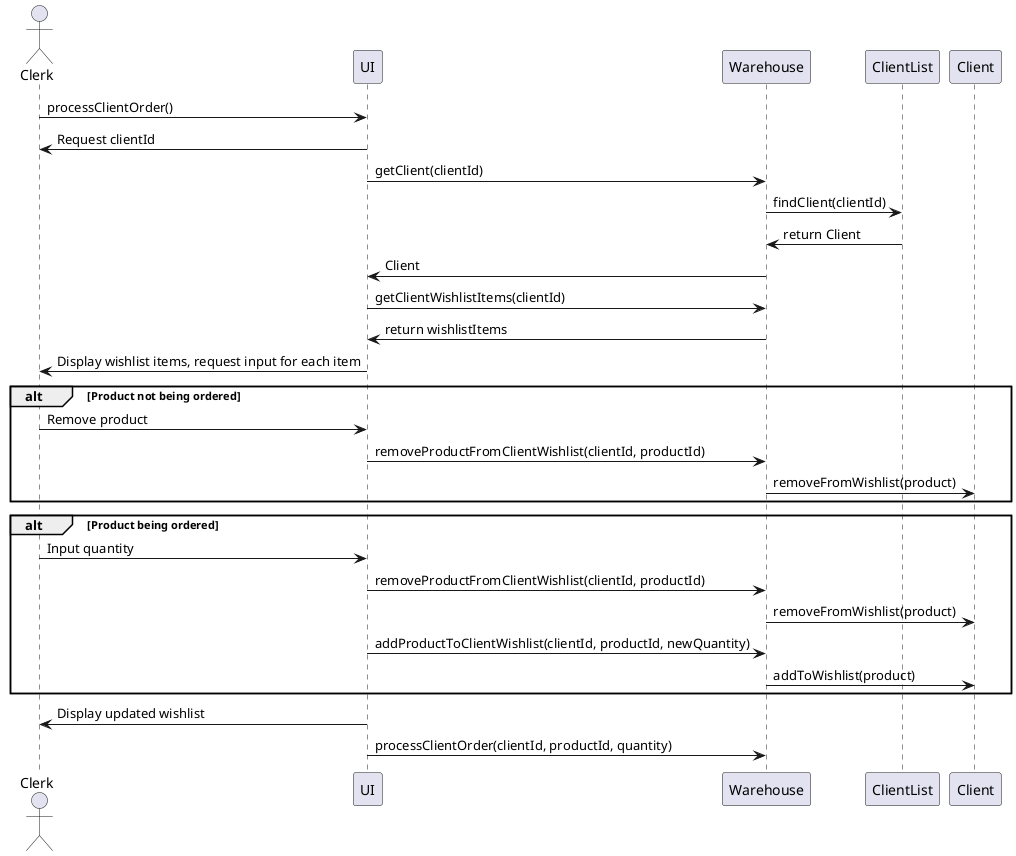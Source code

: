 @startuml Process Client Order
actor Clerk
participant UI
participant Warehouse
participant ClientList
participant Client

Clerk -> UI: processClientOrder()
UI -> Clerk: Request clientId
UI -> Warehouse: getClient(clientId)
Warehouse -> ClientList: findClient(clientId)
ClientList -> Warehouse: return Client
Warehouse -> UI: Client
UI -> Warehouse: getClientWishlistItems(clientId)
Warehouse -> UI: return wishlistItems
UI -> Clerk: Display wishlist items, request input for each item

alt Product not being ordered
    Clerk -> UI: Remove product
    UI -> Warehouse: removeProductFromClientWishlist(clientId, productId)
    Warehouse -> Client: removeFromWishlist(product)
end

alt Product being ordered
    Clerk -> UI: Input quantity
    UI -> Warehouse: removeProductFromClientWishlist(clientId, productId)
    Warehouse -> Client: removeFromWishlist(product)
    UI -> Warehouse: addProductToClientWishlist(clientId, productId, newQuantity)
    Warehouse -> Client: addToWishlist(product)
end

UI -> Clerk: Display updated wishlist
UI -> Warehouse: processClientOrder(clientId, productId, quantity)
@enduml
